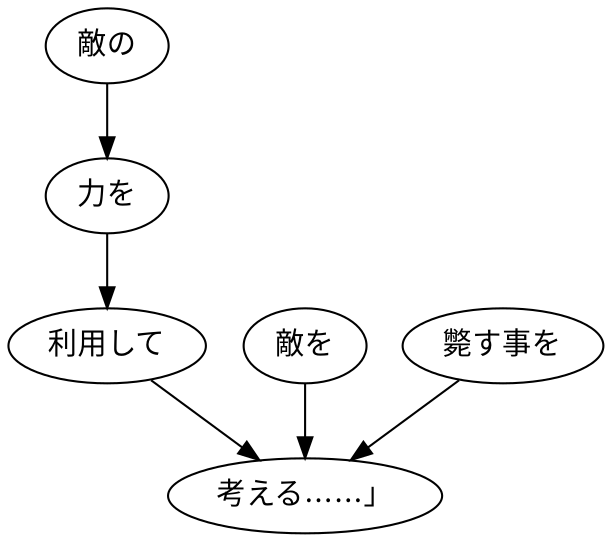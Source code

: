 digraph graph8548 {
	node0 [label="敵の"];
	node1 [label="力を"];
	node2 [label="利用して"];
	node3 [label="敵を"];
	node4 [label="斃す事を"];
	node5 [label="考える……」"];
	node0 -> node1;
	node1 -> node2;
	node2 -> node5;
	node3 -> node5;
	node4 -> node5;
}
